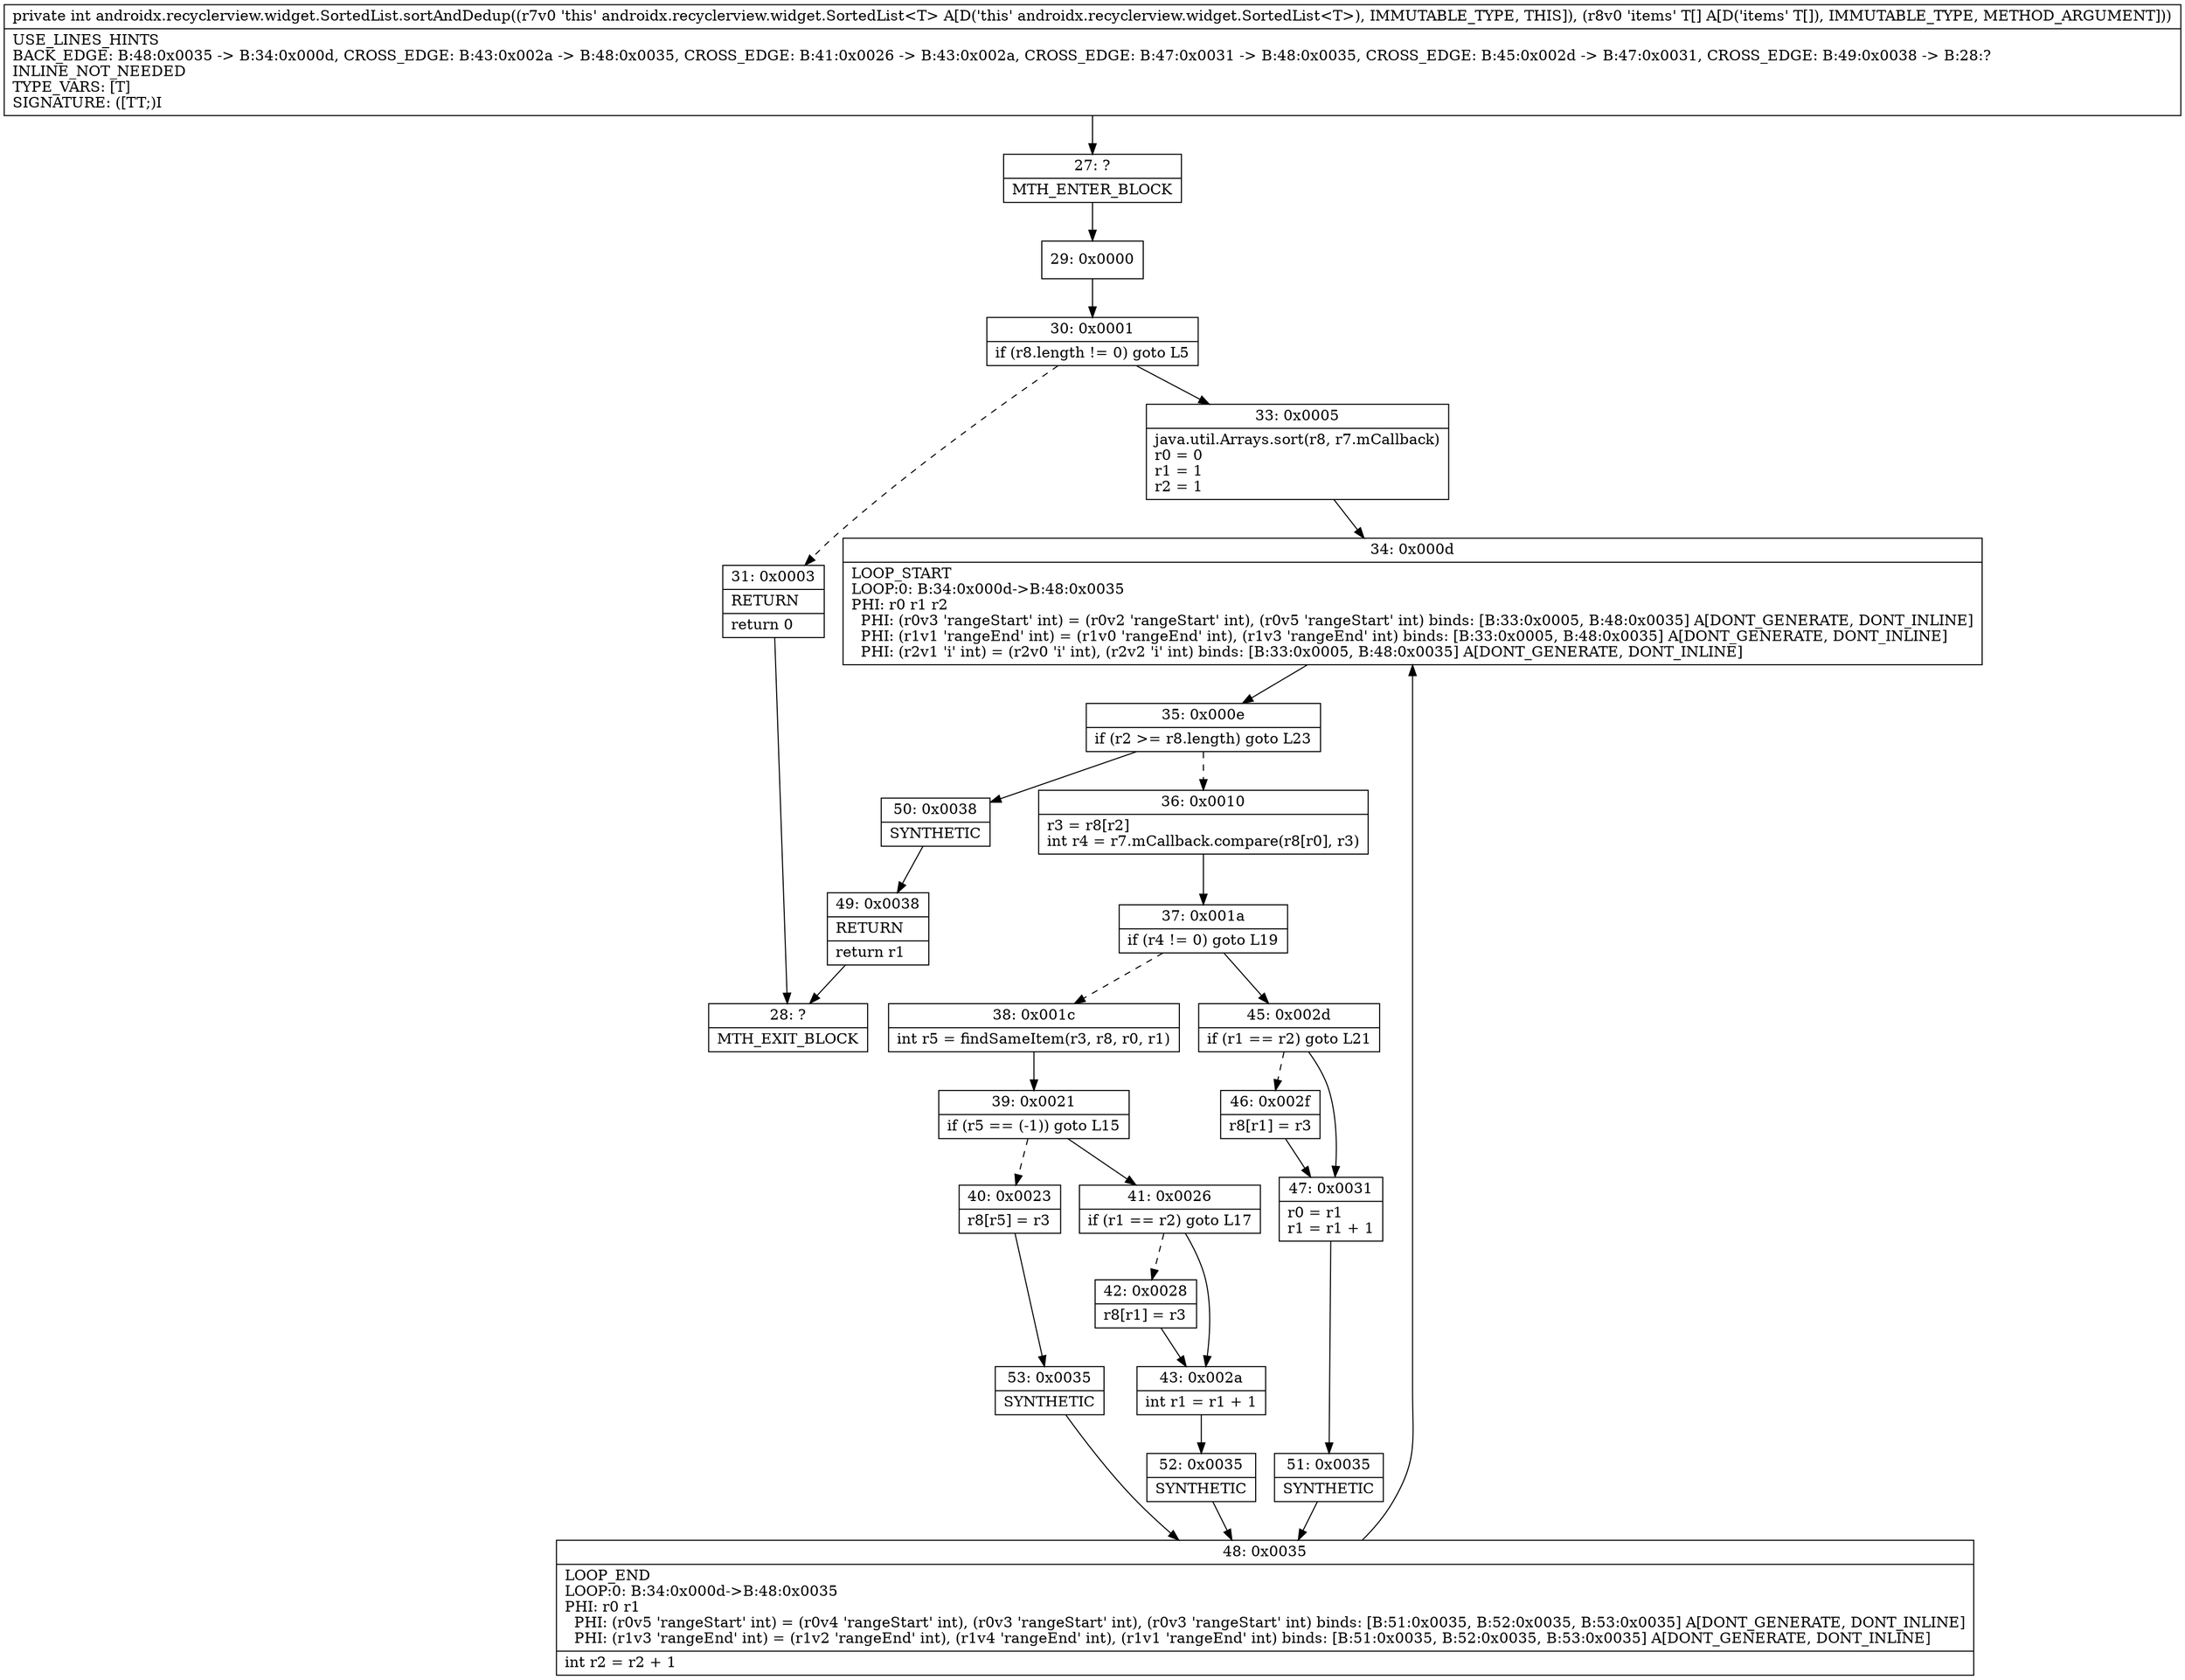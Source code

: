 digraph "CFG forandroidx.recyclerview.widget.SortedList.sortAndDedup([Ljava\/lang\/Object;)I" {
Node_27 [shape=record,label="{27\:\ ?|MTH_ENTER_BLOCK\l}"];
Node_29 [shape=record,label="{29\:\ 0x0000}"];
Node_30 [shape=record,label="{30\:\ 0x0001|if (r8.length != 0) goto L5\l}"];
Node_31 [shape=record,label="{31\:\ 0x0003|RETURN\l|return 0\l}"];
Node_28 [shape=record,label="{28\:\ ?|MTH_EXIT_BLOCK\l}"];
Node_33 [shape=record,label="{33\:\ 0x0005|java.util.Arrays.sort(r8, r7.mCallback)\lr0 = 0\lr1 = 1\lr2 = 1\l}"];
Node_34 [shape=record,label="{34\:\ 0x000d|LOOP_START\lLOOP:0: B:34:0x000d\-\>B:48:0x0035\lPHI: r0 r1 r2 \l  PHI: (r0v3 'rangeStart' int) = (r0v2 'rangeStart' int), (r0v5 'rangeStart' int) binds: [B:33:0x0005, B:48:0x0035] A[DONT_GENERATE, DONT_INLINE]\l  PHI: (r1v1 'rangeEnd' int) = (r1v0 'rangeEnd' int), (r1v3 'rangeEnd' int) binds: [B:33:0x0005, B:48:0x0035] A[DONT_GENERATE, DONT_INLINE]\l  PHI: (r2v1 'i' int) = (r2v0 'i' int), (r2v2 'i' int) binds: [B:33:0x0005, B:48:0x0035] A[DONT_GENERATE, DONT_INLINE]\l}"];
Node_35 [shape=record,label="{35\:\ 0x000e|if (r2 \>= r8.length) goto L23\l}"];
Node_36 [shape=record,label="{36\:\ 0x0010|r3 = r8[r2]\lint r4 = r7.mCallback.compare(r8[r0], r3)\l}"];
Node_37 [shape=record,label="{37\:\ 0x001a|if (r4 != 0) goto L19\l}"];
Node_38 [shape=record,label="{38\:\ 0x001c|int r5 = findSameItem(r3, r8, r0, r1)\l}"];
Node_39 [shape=record,label="{39\:\ 0x0021|if (r5 == (\-1)) goto L15\l}"];
Node_40 [shape=record,label="{40\:\ 0x0023|r8[r5] = r3\l}"];
Node_53 [shape=record,label="{53\:\ 0x0035|SYNTHETIC\l}"];
Node_48 [shape=record,label="{48\:\ 0x0035|LOOP_END\lLOOP:0: B:34:0x000d\-\>B:48:0x0035\lPHI: r0 r1 \l  PHI: (r0v5 'rangeStart' int) = (r0v4 'rangeStart' int), (r0v3 'rangeStart' int), (r0v3 'rangeStart' int) binds: [B:51:0x0035, B:52:0x0035, B:53:0x0035] A[DONT_GENERATE, DONT_INLINE]\l  PHI: (r1v3 'rangeEnd' int) = (r1v2 'rangeEnd' int), (r1v4 'rangeEnd' int), (r1v1 'rangeEnd' int) binds: [B:51:0x0035, B:52:0x0035, B:53:0x0035] A[DONT_GENERATE, DONT_INLINE]\l|int r2 = r2 + 1\l}"];
Node_41 [shape=record,label="{41\:\ 0x0026|if (r1 == r2) goto L17\l}"];
Node_42 [shape=record,label="{42\:\ 0x0028|r8[r1] = r3\l}"];
Node_43 [shape=record,label="{43\:\ 0x002a|int r1 = r1 + 1\l}"];
Node_52 [shape=record,label="{52\:\ 0x0035|SYNTHETIC\l}"];
Node_45 [shape=record,label="{45\:\ 0x002d|if (r1 == r2) goto L21\l}"];
Node_46 [shape=record,label="{46\:\ 0x002f|r8[r1] = r3\l}"];
Node_47 [shape=record,label="{47\:\ 0x0031|r0 = r1\lr1 = r1 + 1\l}"];
Node_51 [shape=record,label="{51\:\ 0x0035|SYNTHETIC\l}"];
Node_50 [shape=record,label="{50\:\ 0x0038|SYNTHETIC\l}"];
Node_49 [shape=record,label="{49\:\ 0x0038|RETURN\l|return r1\l}"];
MethodNode[shape=record,label="{private int androidx.recyclerview.widget.SortedList.sortAndDedup((r7v0 'this' androidx.recyclerview.widget.SortedList\<T\> A[D('this' androidx.recyclerview.widget.SortedList\<T\>), IMMUTABLE_TYPE, THIS]), (r8v0 'items' T[] A[D('items' T[]), IMMUTABLE_TYPE, METHOD_ARGUMENT]))  | USE_LINES_HINTS\lBACK_EDGE: B:48:0x0035 \-\> B:34:0x000d, CROSS_EDGE: B:43:0x002a \-\> B:48:0x0035, CROSS_EDGE: B:41:0x0026 \-\> B:43:0x002a, CROSS_EDGE: B:47:0x0031 \-\> B:48:0x0035, CROSS_EDGE: B:45:0x002d \-\> B:47:0x0031, CROSS_EDGE: B:49:0x0038 \-\> B:28:?\lINLINE_NOT_NEEDED\lTYPE_VARS: [T]\lSIGNATURE: ([TT;)I\l}"];
MethodNode -> Node_27;Node_27 -> Node_29;
Node_29 -> Node_30;
Node_30 -> Node_31[style=dashed];
Node_30 -> Node_33;
Node_31 -> Node_28;
Node_33 -> Node_34;
Node_34 -> Node_35;
Node_35 -> Node_36[style=dashed];
Node_35 -> Node_50;
Node_36 -> Node_37;
Node_37 -> Node_38[style=dashed];
Node_37 -> Node_45;
Node_38 -> Node_39;
Node_39 -> Node_40[style=dashed];
Node_39 -> Node_41;
Node_40 -> Node_53;
Node_53 -> Node_48;
Node_48 -> Node_34;
Node_41 -> Node_42[style=dashed];
Node_41 -> Node_43;
Node_42 -> Node_43;
Node_43 -> Node_52;
Node_52 -> Node_48;
Node_45 -> Node_46[style=dashed];
Node_45 -> Node_47;
Node_46 -> Node_47;
Node_47 -> Node_51;
Node_51 -> Node_48;
Node_50 -> Node_49;
Node_49 -> Node_28;
}

